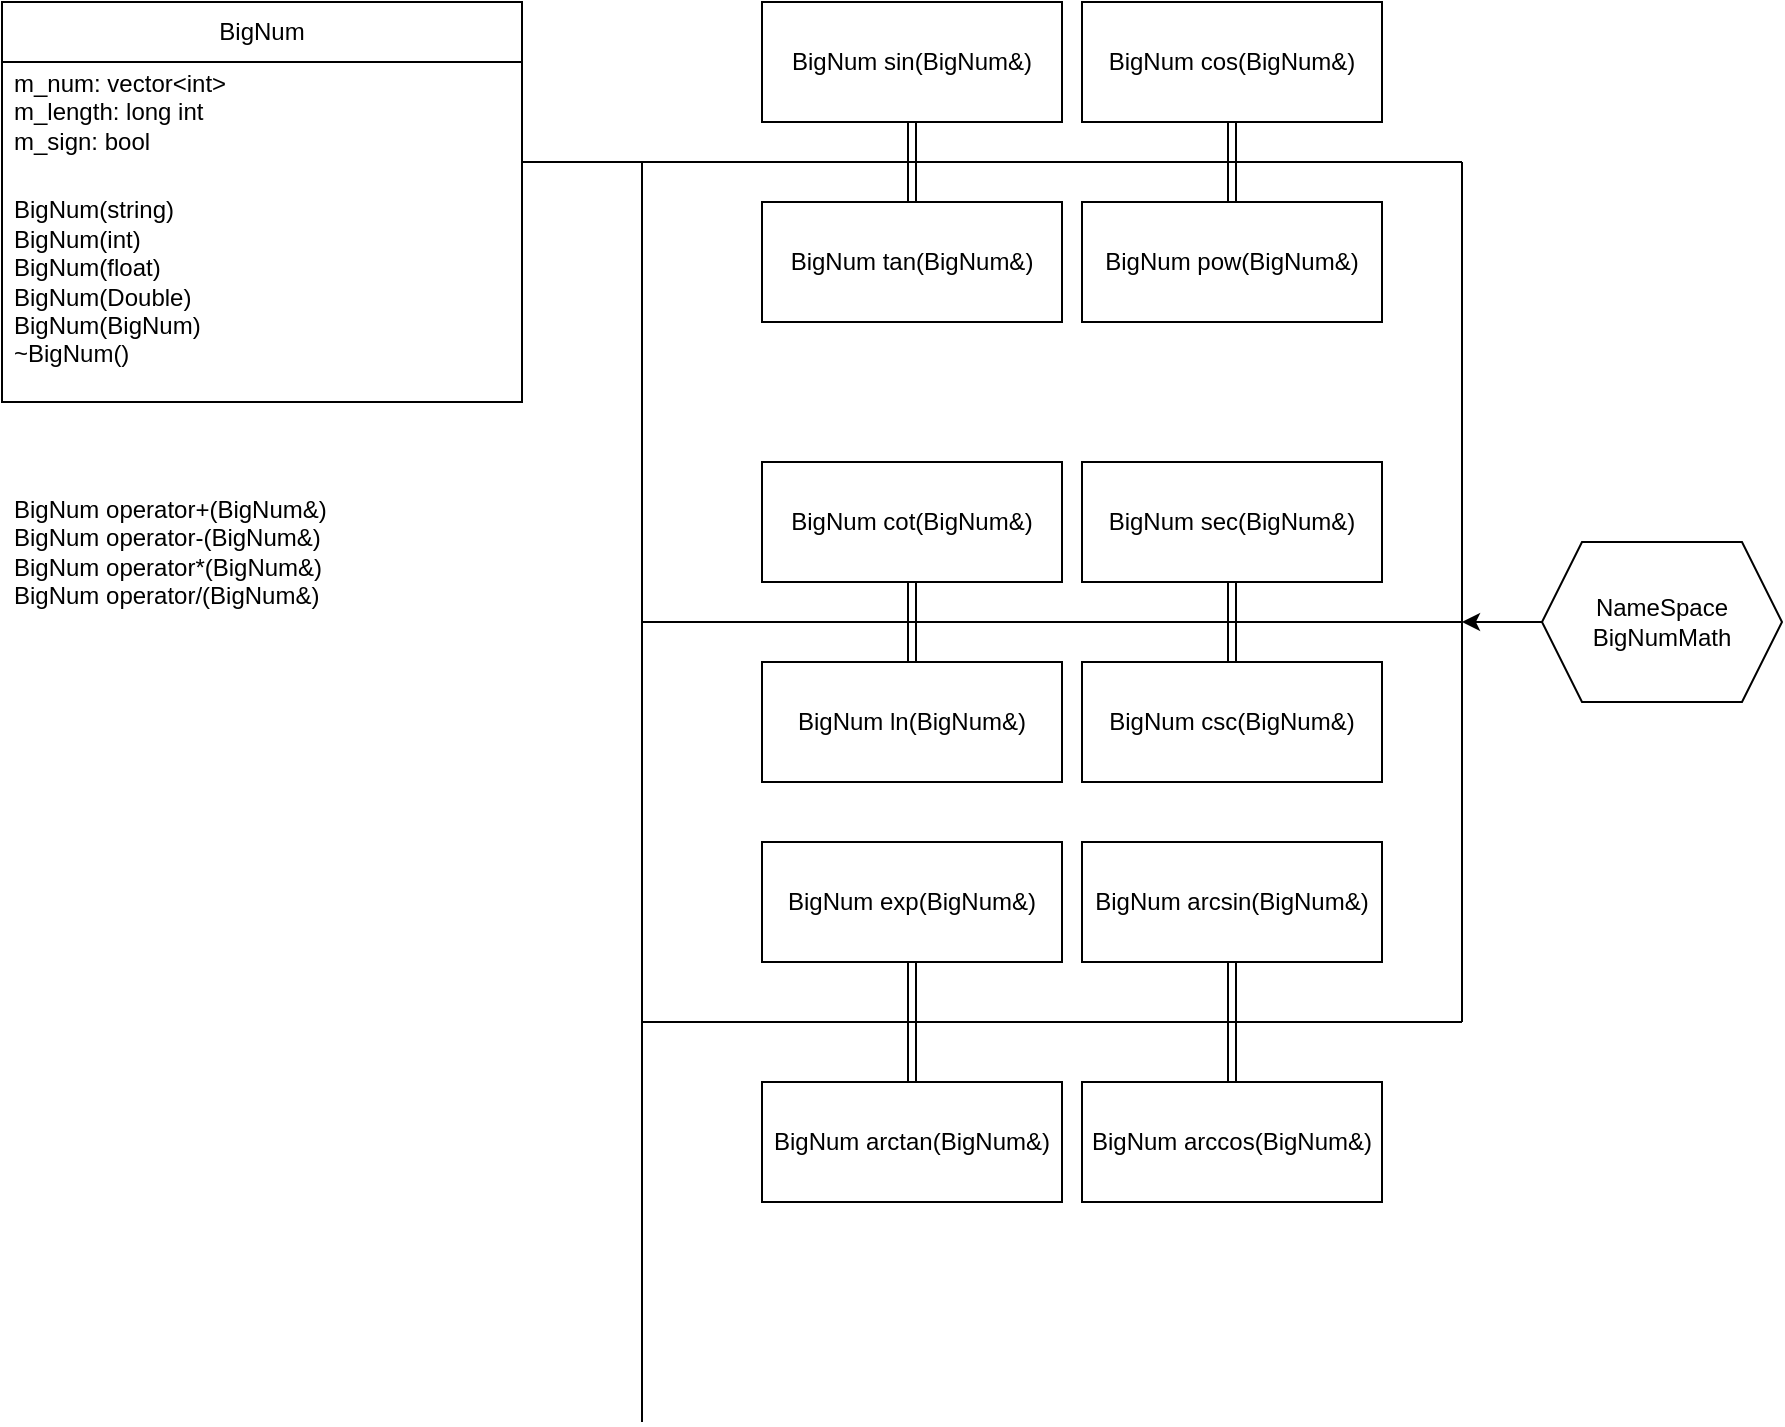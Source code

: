 <mxfile version="25.0.3">
  <diagram name="Page-1" id="wpjNXMdoYafT5c4S4e7b">
    <mxGraphModel dx="1499" dy="945" grid="1" gridSize="10" guides="1" tooltips="1" connect="1" arrows="1" fold="1" page="1" pageScale="1" pageWidth="850" pageHeight="1100" math="0" shadow="0">
      <root>
        <mxCell id="0" />
        <mxCell id="1" parent="0" />
        <mxCell id="IW--40aOMqE-fzdoDW7e-1" value="BigNum" style="swimlane;fontStyle=0;childLayout=stackLayout;horizontal=1;startSize=30;horizontalStack=0;resizeParent=1;resizeParentMax=0;resizeLast=0;collapsible=1;marginBottom=0;whiteSpace=wrap;html=1;" vertex="1" parent="1">
          <mxGeometry x="120" y="130" width="260" height="200" as="geometry" />
        </mxCell>
        <mxCell id="IW--40aOMqE-fzdoDW7e-2" value="&lt;div&gt;m_num: vector&amp;lt;int&amp;gt;&lt;/div&gt;&lt;div&gt;m_length: long int&lt;/div&gt;&lt;div&gt;m_sign: bool&lt;br&gt;&lt;/div&gt;" style="text;strokeColor=none;fillColor=none;align=left;verticalAlign=middle;spacingLeft=4;spacingRight=4;overflow=hidden;points=[[0,0.5],[1,0.5]];portConstraint=eastwest;rotatable=0;whiteSpace=wrap;html=1;" vertex="1" parent="IW--40aOMqE-fzdoDW7e-1">
          <mxGeometry y="30" width="260" height="50" as="geometry" />
        </mxCell>
        <mxCell id="IW--40aOMqE-fzdoDW7e-3" value="&lt;div&gt;BigNum(string)&lt;/div&gt;&lt;div&gt;BigNum(int)&lt;/div&gt;&lt;div&gt;BigNum(float)&lt;/div&gt;&lt;div&gt;BigNum(Double)&lt;/div&gt;&lt;div&gt;BigNum(BigNum)&lt;br&gt;&lt;/div&gt;&lt;div&gt;~BigNum()&lt;br&gt;&lt;/div&gt;" style="text;strokeColor=none;fillColor=none;align=left;verticalAlign=middle;spacingLeft=4;spacingRight=4;overflow=hidden;points=[[0,0.5],[1,0.5]];portConstraint=eastwest;rotatable=1;whiteSpace=wrap;html=1;movable=1;resizable=1;deletable=1;editable=1;locked=0;connectable=1;" vertex="1" parent="IW--40aOMqE-fzdoDW7e-1">
          <mxGeometry y="80" width="260" height="120" as="geometry" />
        </mxCell>
        <mxCell id="IW--40aOMqE-fzdoDW7e-9" value="BigNum sin(BigNum&amp;amp;)" style="rounded=0;whiteSpace=wrap;html=1;" vertex="1" parent="1">
          <mxGeometry x="500" y="130" width="150" height="60" as="geometry" />
        </mxCell>
        <mxCell id="IW--40aOMqE-fzdoDW7e-10" value="BigNum cos(BigNum&amp;amp;)" style="rounded=0;whiteSpace=wrap;html=1;" vertex="1" parent="1">
          <mxGeometry x="660" y="130" width="150" height="60" as="geometry" />
        </mxCell>
        <mxCell id="IW--40aOMqE-fzdoDW7e-11" value="BigNum tan(BigNum&amp;amp;)" style="rounded=0;whiteSpace=wrap;html=1;" vertex="1" parent="1">
          <mxGeometry x="500" y="230" width="150" height="60" as="geometry" />
        </mxCell>
        <mxCell id="IW--40aOMqE-fzdoDW7e-12" value="BigNum pow(BigNum&amp;amp;)" style="rounded=0;whiteSpace=wrap;html=1;" vertex="1" parent="1">
          <mxGeometry x="660" y="230" width="150" height="60" as="geometry" />
        </mxCell>
        <mxCell id="IW--40aOMqE-fzdoDW7e-19" value="" style="endArrow=none;html=1;rounded=0;" edge="1" parent="1">
          <mxGeometry width="50" height="50" relative="1" as="geometry">
            <mxPoint x="380" y="210" as="sourcePoint" />
            <mxPoint x="850" y="210" as="targetPoint" />
          </mxGeometry>
        </mxCell>
        <mxCell id="IW--40aOMqE-fzdoDW7e-20" value="" style="shape=link;html=1;rounded=0;exitX=0.5;exitY=1;exitDx=0;exitDy=0;" edge="1" parent="1" source="IW--40aOMqE-fzdoDW7e-9">
          <mxGeometry width="100" relative="1" as="geometry">
            <mxPoint x="370" y="390" as="sourcePoint" />
            <mxPoint x="575" y="210" as="targetPoint" />
          </mxGeometry>
        </mxCell>
        <mxCell id="IW--40aOMqE-fzdoDW7e-21" value="" style="shape=link;html=1;rounded=0;entryX=0.5;entryY=0;entryDx=0;entryDy=0;" edge="1" parent="1" target="IW--40aOMqE-fzdoDW7e-11">
          <mxGeometry width="100" relative="1" as="geometry">
            <mxPoint x="575" y="210" as="sourcePoint" />
            <mxPoint x="470" y="390" as="targetPoint" />
          </mxGeometry>
        </mxCell>
        <mxCell id="IW--40aOMqE-fzdoDW7e-22" value="" style="shape=link;html=1;rounded=0;exitX=0.5;exitY=1;exitDx=0;exitDy=0;entryX=0.5;entryY=0;entryDx=0;entryDy=0;" edge="1" parent="1" source="IW--40aOMqE-fzdoDW7e-10" target="IW--40aOMqE-fzdoDW7e-12">
          <mxGeometry width="100" relative="1" as="geometry">
            <mxPoint x="370" y="450" as="sourcePoint" />
            <mxPoint x="470" y="450" as="targetPoint" />
          </mxGeometry>
        </mxCell>
        <mxCell id="IW--40aOMqE-fzdoDW7e-23" value="BigNum cot(BigNum&amp;amp;)" style="rounded=0;whiteSpace=wrap;html=1;" vertex="1" parent="1">
          <mxGeometry x="500" y="360" width="150" height="60" as="geometry" />
        </mxCell>
        <mxCell id="IW--40aOMqE-fzdoDW7e-24" value="BigNum sec(BigNum&amp;amp;)" style="rounded=0;whiteSpace=wrap;html=1;" vertex="1" parent="1">
          <mxGeometry x="660" y="360" width="150" height="60" as="geometry" />
        </mxCell>
        <mxCell id="IW--40aOMqE-fzdoDW7e-25" value="BigNum ln(BigNum&amp;amp;)" style="rounded=0;whiteSpace=wrap;html=1;" vertex="1" parent="1">
          <mxGeometry x="500" y="460" width="150" height="60" as="geometry" />
        </mxCell>
        <mxCell id="IW--40aOMqE-fzdoDW7e-26" value="BigNum csc(BigNum&amp;amp;)" style="rounded=0;whiteSpace=wrap;html=1;" vertex="1" parent="1">
          <mxGeometry x="660" y="460" width="150" height="60" as="geometry" />
        </mxCell>
        <mxCell id="IW--40aOMqE-fzdoDW7e-27" value="" style="endArrow=none;html=1;rounded=0;" edge="1" parent="1">
          <mxGeometry width="50" height="50" relative="1" as="geometry">
            <mxPoint x="440" y="440" as="sourcePoint" />
            <mxPoint x="440" y="210" as="targetPoint" />
          </mxGeometry>
        </mxCell>
        <mxCell id="IW--40aOMqE-fzdoDW7e-28" value="" style="endArrow=none;html=1;rounded=0;" edge="1" parent="1">
          <mxGeometry width="50" height="50" relative="1" as="geometry">
            <mxPoint x="850" y="440" as="sourcePoint" />
            <mxPoint x="440" y="440" as="targetPoint" />
          </mxGeometry>
        </mxCell>
        <mxCell id="IW--40aOMqE-fzdoDW7e-29" value="" style="shape=link;html=1;rounded=0;entryX=0.5;entryY=1;entryDx=0;entryDy=0;exitX=0.5;exitY=0;exitDx=0;exitDy=0;" edge="1" parent="1" source="IW--40aOMqE-fzdoDW7e-25" target="IW--40aOMqE-fzdoDW7e-23">
          <mxGeometry width="100" relative="1" as="geometry">
            <mxPoint x="370" y="450" as="sourcePoint" />
            <mxPoint x="470" y="450" as="targetPoint" />
          </mxGeometry>
        </mxCell>
        <mxCell id="IW--40aOMqE-fzdoDW7e-30" value="" style="shape=link;html=1;rounded=0;exitX=0.5;exitY=1;exitDx=0;exitDy=0;entryX=0.5;entryY=0;entryDx=0;entryDy=0;" edge="1" parent="1" source="IW--40aOMqE-fzdoDW7e-24" target="IW--40aOMqE-fzdoDW7e-26">
          <mxGeometry width="100" relative="1" as="geometry">
            <mxPoint x="370" y="450" as="sourcePoint" />
            <mxPoint x="470" y="450" as="targetPoint" />
          </mxGeometry>
        </mxCell>
        <mxCell id="IW--40aOMqE-fzdoDW7e-31" value="" style="endArrow=none;html=1;rounded=0;" edge="1" parent="1">
          <mxGeometry width="50" height="50" relative="1" as="geometry">
            <mxPoint x="440" y="640" as="sourcePoint" />
            <mxPoint x="440" y="440" as="targetPoint" />
          </mxGeometry>
        </mxCell>
        <mxCell id="IW--40aOMqE-fzdoDW7e-32" value="" style="endArrow=none;html=1;rounded=0;" edge="1" parent="1">
          <mxGeometry width="50" height="50" relative="1" as="geometry">
            <mxPoint x="440" y="640" as="sourcePoint" />
            <mxPoint x="850" y="640" as="targetPoint" />
          </mxGeometry>
        </mxCell>
        <mxCell id="IW--40aOMqE-fzdoDW7e-33" value="BigNum exp(BigNum&amp;amp;)" style="rounded=0;whiteSpace=wrap;html=1;" vertex="1" parent="1">
          <mxGeometry x="500" y="550" width="150" height="60" as="geometry" />
        </mxCell>
        <mxCell id="IW--40aOMqE-fzdoDW7e-34" value="BigNum arcsin(BigNum&amp;amp;)" style="rounded=0;whiteSpace=wrap;html=1;" vertex="1" parent="1">
          <mxGeometry x="660" y="550" width="150" height="60" as="geometry" />
        </mxCell>
        <mxCell id="IW--40aOMqE-fzdoDW7e-35" value="BigNum arctan(BigNum&amp;amp;)" style="rounded=0;whiteSpace=wrap;html=1;" vertex="1" parent="1">
          <mxGeometry x="500" y="670" width="150" height="60" as="geometry" />
        </mxCell>
        <mxCell id="IW--40aOMqE-fzdoDW7e-36" value="BigNum arccos(BigNum&amp;amp;)" style="rounded=0;whiteSpace=wrap;html=1;" vertex="1" parent="1">
          <mxGeometry x="660" y="670" width="150" height="60" as="geometry" />
        </mxCell>
        <mxCell id="IW--40aOMqE-fzdoDW7e-37" value="" style="shape=link;html=1;rounded=0;exitX=0.5;exitY=0;exitDx=0;exitDy=0;entryX=0.5;entryY=1;entryDx=0;entryDy=0;" edge="1" parent="1" source="IW--40aOMqE-fzdoDW7e-35" target="IW--40aOMqE-fzdoDW7e-33">
          <mxGeometry width="100" relative="1" as="geometry">
            <mxPoint x="370" y="450" as="sourcePoint" />
            <mxPoint x="470" y="450" as="targetPoint" />
          </mxGeometry>
        </mxCell>
        <mxCell id="IW--40aOMqE-fzdoDW7e-38" value="" style="shape=link;html=1;rounded=0;entryX=0.5;entryY=0;entryDx=0;entryDy=0;exitX=0.5;exitY=1;exitDx=0;exitDy=0;" edge="1" parent="1" source="IW--40aOMqE-fzdoDW7e-34" target="IW--40aOMqE-fzdoDW7e-36">
          <mxGeometry width="100" relative="1" as="geometry">
            <mxPoint x="370" y="450" as="sourcePoint" />
            <mxPoint x="470" y="450" as="targetPoint" />
          </mxGeometry>
        </mxCell>
        <mxCell id="IW--40aOMqE-fzdoDW7e-39" value="" style="endArrow=none;html=1;rounded=0;" edge="1" parent="1">
          <mxGeometry width="50" height="50" relative="1" as="geometry">
            <mxPoint x="850" y="640" as="sourcePoint" />
            <mxPoint x="850" y="210" as="targetPoint" />
          </mxGeometry>
        </mxCell>
        <mxCell id="IW--40aOMqE-fzdoDW7e-40" value="" style="endArrow=none;html=1;rounded=0;" edge="1" parent="1" target="IW--40aOMqE-fzdoDW7e-41">
          <mxGeometry width="50" height="50" relative="1" as="geometry">
            <mxPoint x="880" y="440" as="sourcePoint" />
            <mxPoint x="850" y="440" as="targetPoint" />
          </mxGeometry>
        </mxCell>
        <mxCell id="IW--40aOMqE-fzdoDW7e-42" value="" style="edgeStyle=orthogonalEdgeStyle;rounded=0;orthogonalLoop=1;jettySize=auto;html=1;" edge="1" parent="1" source="IW--40aOMqE-fzdoDW7e-41">
          <mxGeometry relative="1" as="geometry">
            <mxPoint x="850" y="440" as="targetPoint" />
          </mxGeometry>
        </mxCell>
        <mxCell id="IW--40aOMqE-fzdoDW7e-41" value="&lt;div&gt;NameSpace&lt;/div&gt;&lt;div&gt;BigNumMath&lt;br&gt;&lt;/div&gt;" style="shape=hexagon;perimeter=hexagonPerimeter2;whiteSpace=wrap;html=1;fixedSize=1;" vertex="1" parent="1">
          <mxGeometry x="890" y="400" width="120" height="80" as="geometry" />
        </mxCell>
        <mxCell id="IW--40aOMqE-fzdoDW7e-43" value="" style="endArrow=none;html=1;rounded=0;" edge="1" parent="1">
          <mxGeometry width="50" height="50" relative="1" as="geometry">
            <mxPoint x="440" y="840" as="sourcePoint" />
            <mxPoint x="440" y="640" as="targetPoint" />
          </mxGeometry>
        </mxCell>
        <mxCell id="IW--40aOMqE-fzdoDW7e-4" value="&lt;div&gt;BigNum operator+(BigNum&amp;amp;)&lt;br&gt;&lt;/div&gt;&lt;div&gt;BigNum operator-(BigNum&amp;amp;)&lt;/div&gt;&lt;div&gt;BigNum operator*(BigNum&amp;amp;)&lt;/div&gt;&lt;div&gt;BigNum operator/(BigNum&amp;amp;)&lt;br&gt;&lt;/div&gt;" style="text;strokeColor=none;fillColor=none;align=left;verticalAlign=middle;spacingLeft=4;spacingRight=4;overflow=hidden;points=[[0,0.5],[1,0.5]];portConstraint=eastwest;rotatable=1;whiteSpace=wrap;html=1;movable=1;resizable=1;deletable=1;editable=1;locked=0;connectable=1;" vertex="1" parent="1">
          <mxGeometry x="120" y="330" width="260" height="150" as="geometry" />
        </mxCell>
      </root>
    </mxGraphModel>
  </diagram>
</mxfile>
